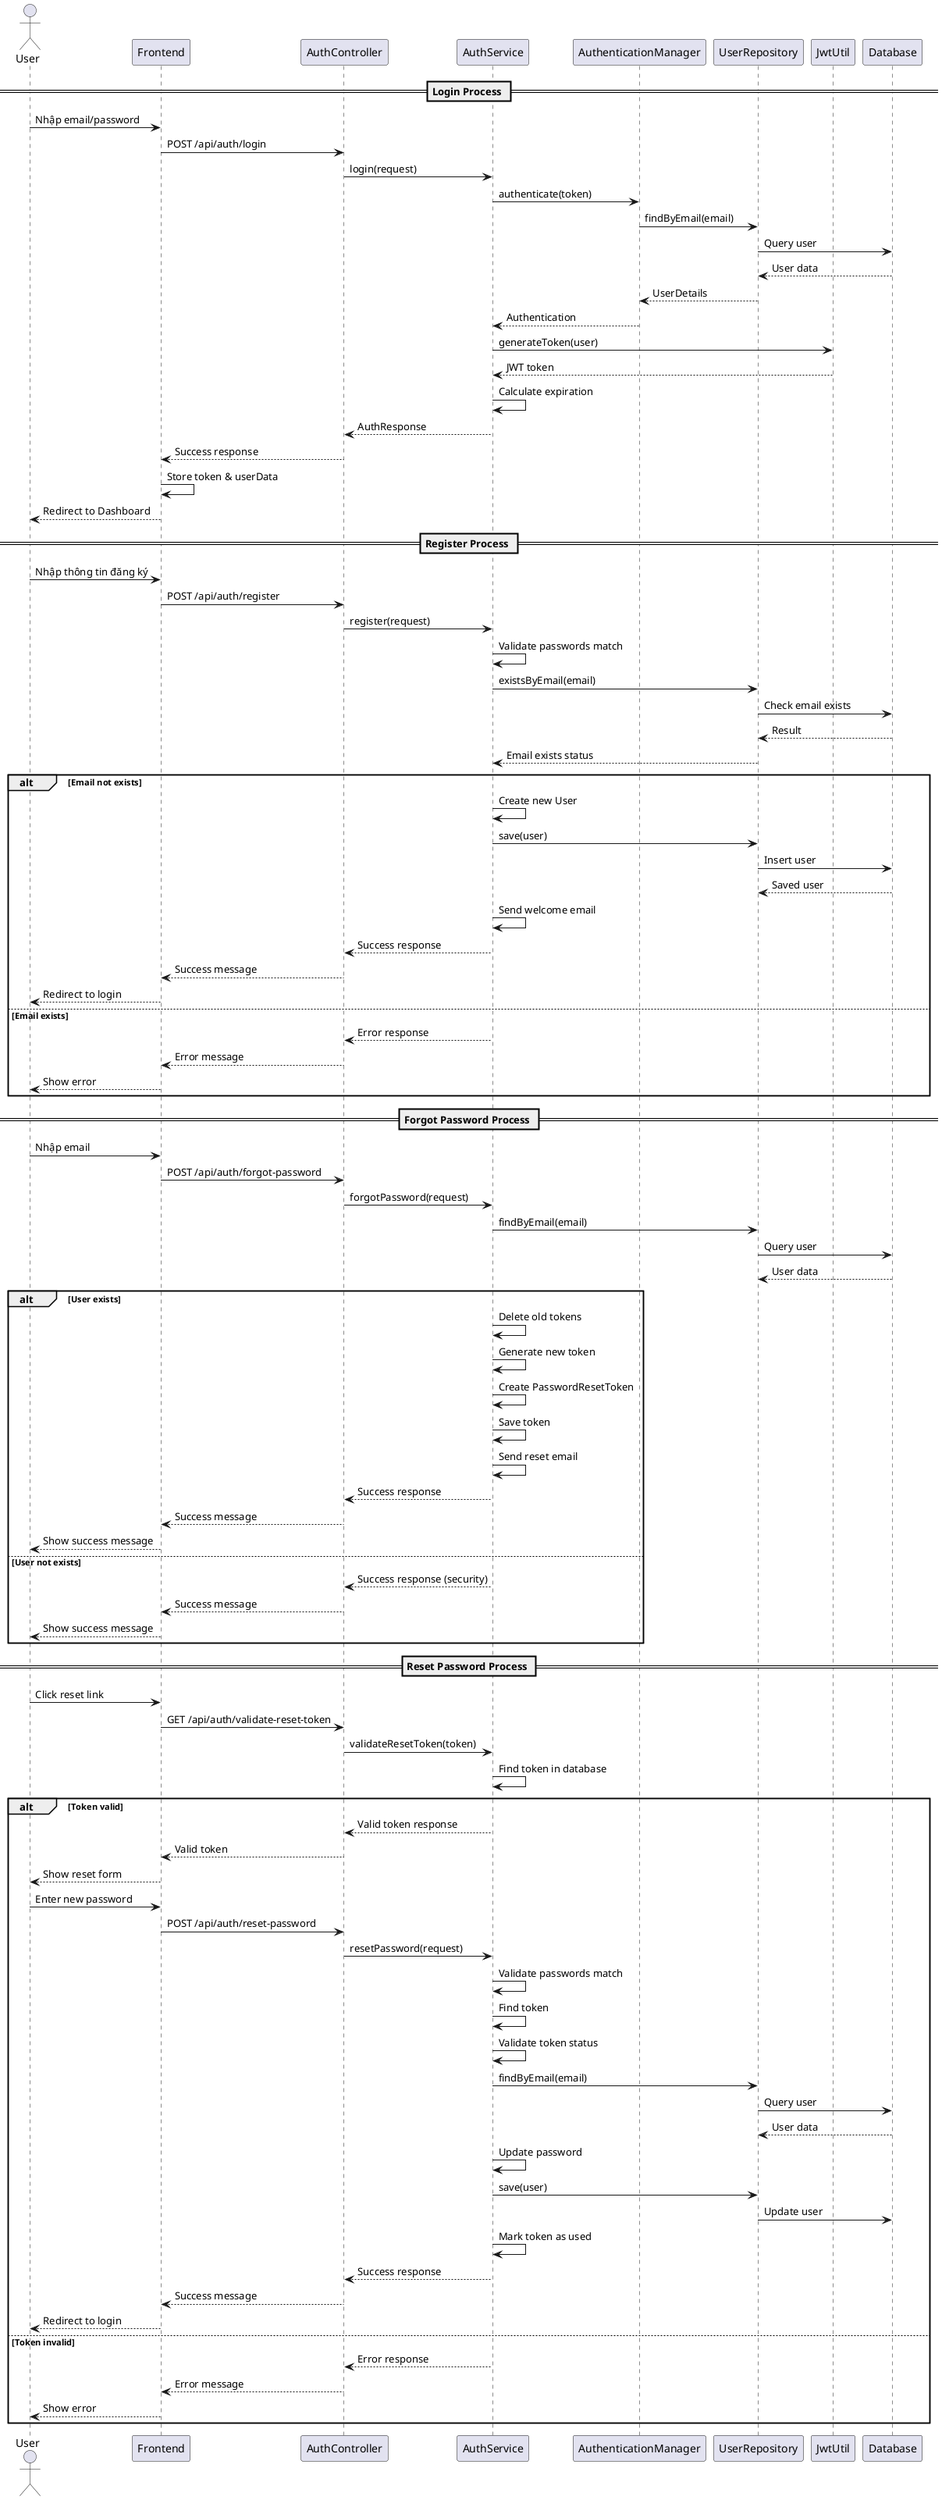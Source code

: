 @startuml Sequence_Auth

actor User
participant "Frontend" as FE
participant "AuthController" as AC
participant "AuthService" as AS
participant "AuthenticationManager" as AM
participant "UserRepository" as UR
participant "JwtUtil" as JWT
participant "Database" as DB

== Login Process ==

User -> FE: Nhập email/password
FE -> AC: POST /api/auth/login
AC -> AS: login(request)
AS -> AM: authenticate(token)
AM -> UR: findByEmail(email)
UR -> DB: Query user
DB --> UR: User data
UR --> AM: UserDetails
AM --> AS: Authentication
AS -> JWT: generateToken(user)
JWT --> AS: JWT token
AS -> AS: Calculate expiration
AS --> AC: AuthResponse
AC --> FE: Success response
FE -> FE: Store token & userData
FE --> User: Redirect to Dashboard

== Register Process ==

User -> FE: Nhập thông tin đăng ký
FE -> AC: POST /api/auth/register
AC -> AS: register(request)
AS -> AS: Validate passwords match
AS -> UR: existsByEmail(email)
UR -> DB: Check email exists
DB --> UR: Result
UR --> AS: Email exists status
alt Email not exists
    AS -> AS: Create new User
    AS -> UR: save(user)
    UR -> DB: Insert user
    DB --> UR: Saved user
    AS -> AS: Send welcome email
    AS --> AC: Success response
    AC --> FE: Success message
    FE --> User: Redirect to login
else Email exists
    AS --> AC: Error response
    AC --> FE: Error message
    FE --> User: Show error
end

== Forgot Password Process ==

User -> FE: Nhập email
FE -> AC: POST /api/auth/forgot-password
AC -> AS: forgotPassword(request)
AS -> UR: findByEmail(email)
UR -> DB: Query user
DB --> UR: User data
alt User exists
    AS -> AS: Delete old tokens
    AS -> AS: Generate new token
    AS -> AS: Create PasswordResetToken
    AS -> AS: Save token
    AS -> AS: Send reset email
    AS --> AC: Success response
    AC --> FE: Success message
    FE --> User: Show success message
else User not exists
    AS --> AC: Success response (security)
    AC --> FE: Success message
    FE --> User: Show success message
end

== Reset Password Process ==

User -> FE: Click reset link
FE -> AC: GET /api/auth/validate-reset-token
AC -> AS: validateResetToken(token)
AS -> AS: Find token in database
alt Token valid
    AS --> AC: Valid token response
    AC --> FE: Valid token
    FE --> User: Show reset form
    User -> FE: Enter new password
    FE -> AC: POST /api/auth/reset-password
    AC -> AS: resetPassword(request)
    AS -> AS: Validate passwords match
    AS -> AS: Find token
    AS -> AS: Validate token status
    AS -> UR: findByEmail(email)
    UR -> DB: Query user
    DB --> UR: User data
    AS -> AS: Update password
    AS -> UR: save(user)
    UR -> DB: Update user
    AS -> AS: Mark token as used
    AS --> AC: Success response
    AC --> FE: Success message
    FE --> User: Redirect to login
else Token invalid
    AS --> AC: Error response
    AC --> FE: Error message
    FE --> User: Show error
end

@enduml 
